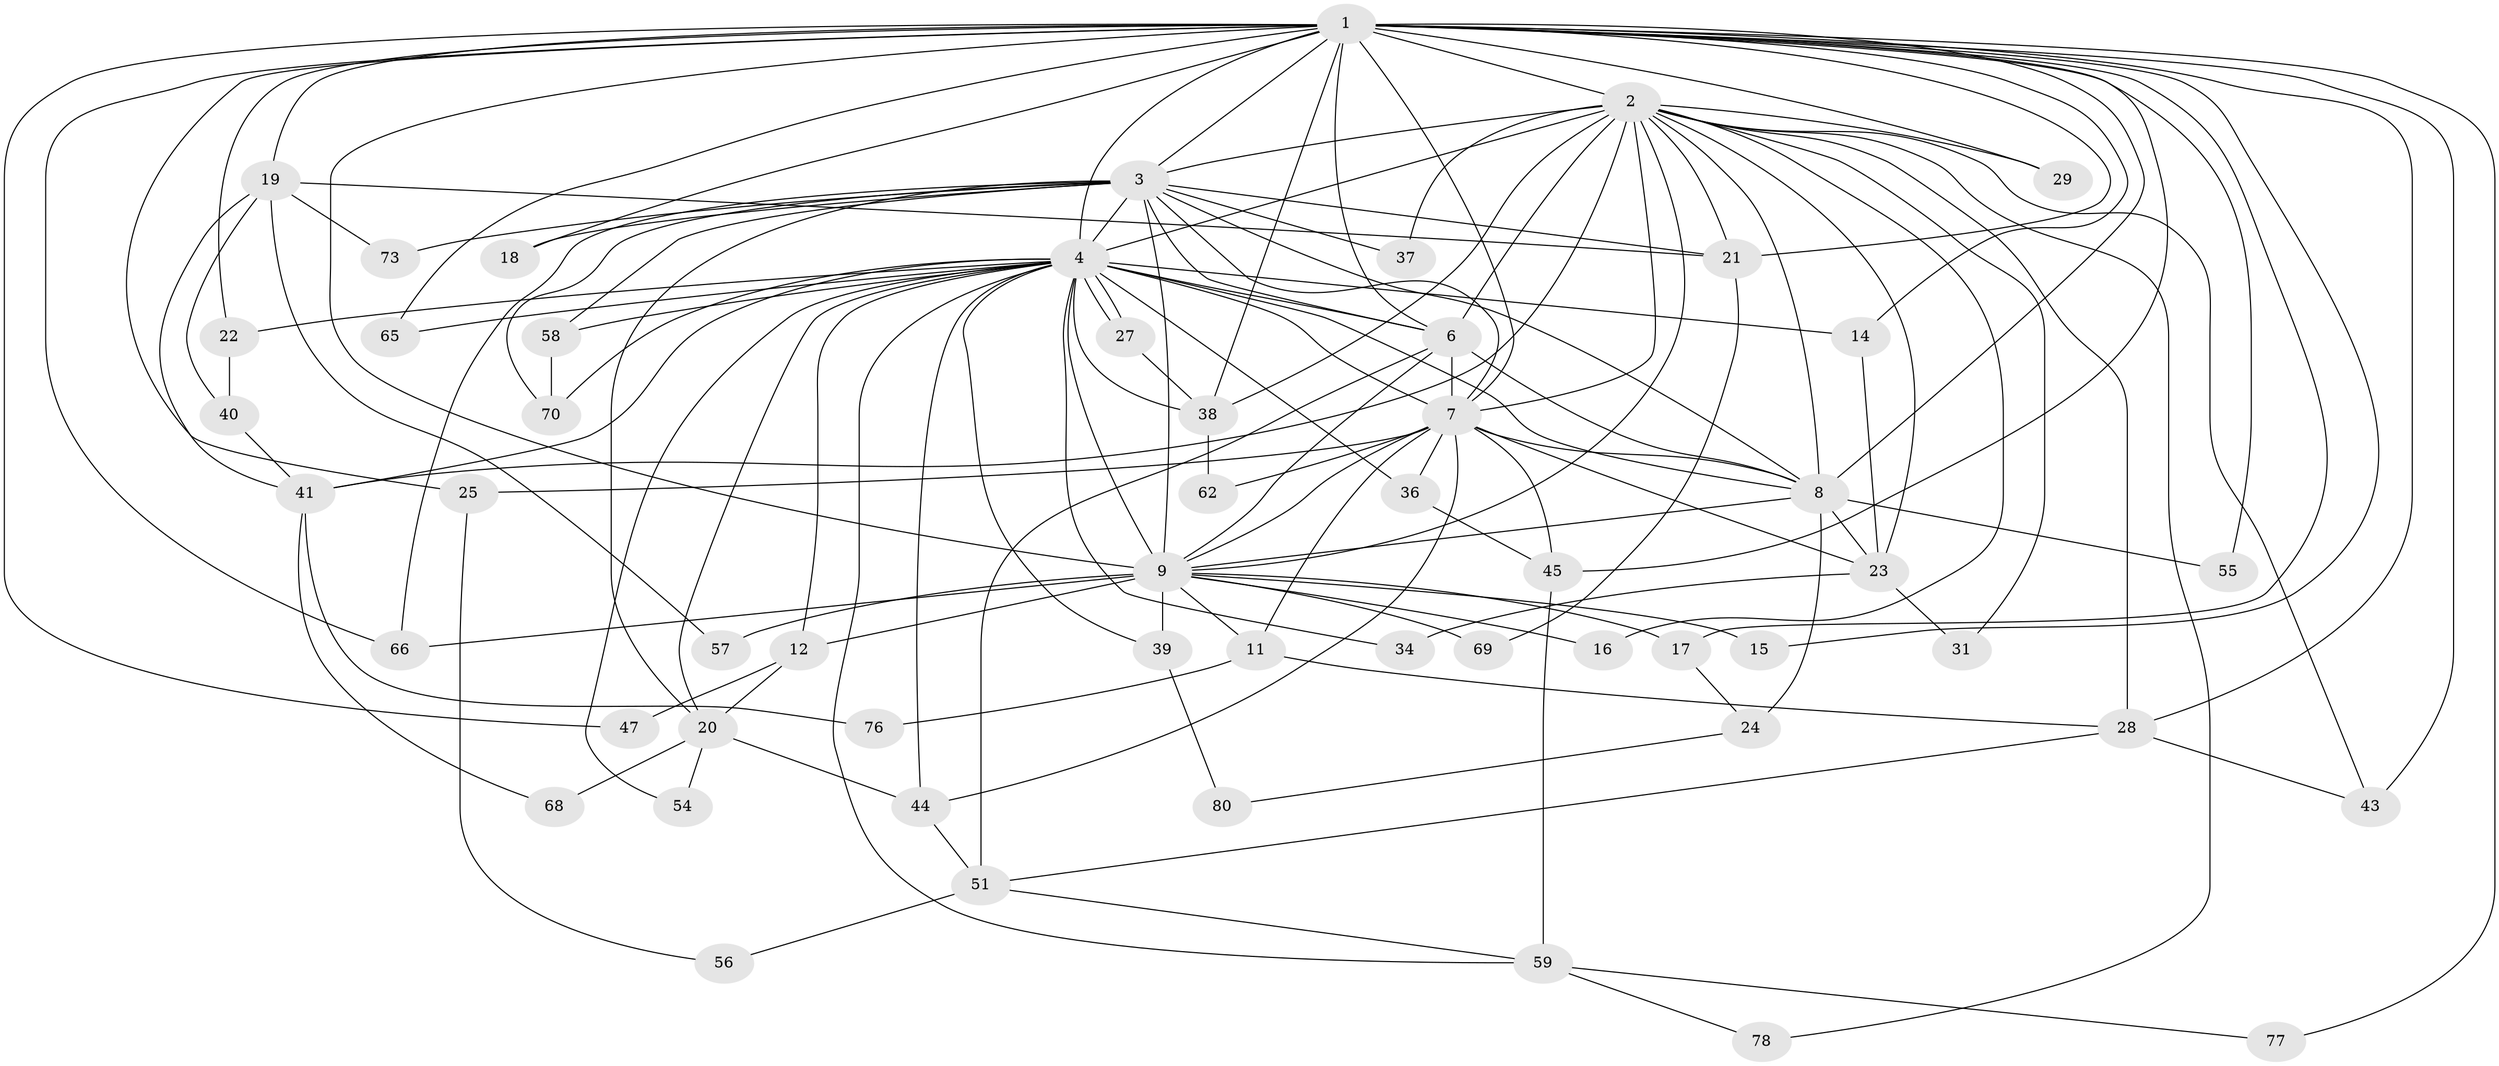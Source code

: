 // Generated by graph-tools (version 1.1) at 2025/51/02/27/25 19:51:49]
// undirected, 55 vertices, 138 edges
graph export_dot {
graph [start="1"]
  node [color=gray90,style=filled];
  1 [super="+10"];
  2 [super="+13"];
  3 [super="+74"];
  4 [super="+5"];
  6;
  7 [super="+60"];
  8 [super="+71"];
  9 [super="+53"];
  11;
  12 [super="+48"];
  14;
  15;
  16;
  17;
  18 [super="+67"];
  19 [super="+35"];
  20 [super="+32"];
  21 [super="+33"];
  22;
  23 [super="+26"];
  24 [super="+52"];
  25;
  27 [super="+63"];
  28 [super="+30"];
  29;
  31;
  34;
  36;
  37;
  38 [super="+42"];
  39;
  40 [super="+75"];
  41 [super="+46"];
  43 [super="+64"];
  44 [super="+50"];
  45 [super="+49"];
  47;
  51 [super="+72"];
  54;
  55;
  56;
  57;
  58;
  59 [super="+61"];
  62;
  65;
  66;
  68;
  69;
  70 [super="+79"];
  73;
  76;
  77;
  78;
  80;
  1 -- 2 [weight=2];
  1 -- 3 [weight=2];
  1 -- 4 [weight=4];
  1 -- 6 [weight=2];
  1 -- 7 [weight=2];
  1 -- 8 [weight=2];
  1 -- 9 [weight=2];
  1 -- 17;
  1 -- 18 [weight=2];
  1 -- 25;
  1 -- 28;
  1 -- 29;
  1 -- 43;
  1 -- 47;
  1 -- 65;
  1 -- 66;
  1 -- 21;
  1 -- 38;
  1 -- 45;
  1 -- 14;
  1 -- 15;
  1 -- 77;
  1 -- 19;
  1 -- 22;
  1 -- 55;
  2 -- 3 [weight=2];
  2 -- 4 [weight=2];
  2 -- 6;
  2 -- 7;
  2 -- 8;
  2 -- 9;
  2 -- 16;
  2 -- 21;
  2 -- 23;
  2 -- 29;
  2 -- 31;
  2 -- 37;
  2 -- 38;
  2 -- 41;
  2 -- 43;
  2 -- 78;
  2 -- 28;
  3 -- 4 [weight=2];
  3 -- 6;
  3 -- 7;
  3 -- 8;
  3 -- 9;
  3 -- 18;
  3 -- 20 [weight=2];
  3 -- 21;
  3 -- 37;
  3 -- 58;
  3 -- 73;
  3 -- 66;
  3 -- 70;
  4 -- 6 [weight=2];
  4 -- 7 [weight=2];
  4 -- 8 [weight=2];
  4 -- 9 [weight=3];
  4 -- 12;
  4 -- 20;
  4 -- 27;
  4 -- 27;
  4 -- 34;
  4 -- 36;
  4 -- 44;
  4 -- 54;
  4 -- 58;
  4 -- 65;
  4 -- 70;
  4 -- 38;
  4 -- 39;
  4 -- 14;
  4 -- 22;
  4 -- 59;
  4 -- 41;
  6 -- 7;
  6 -- 8;
  6 -- 9;
  6 -- 51;
  7 -- 8;
  7 -- 9;
  7 -- 11;
  7 -- 23;
  7 -- 25;
  7 -- 36;
  7 -- 44;
  7 -- 62;
  7 -- 45 [weight=2];
  8 -- 9;
  8 -- 24 [weight=2];
  8 -- 55;
  8 -- 23;
  9 -- 11;
  9 -- 12;
  9 -- 15;
  9 -- 16;
  9 -- 17;
  9 -- 39;
  9 -- 57;
  9 -- 66;
  9 -- 69;
  11 -- 28;
  11 -- 76;
  12 -- 47;
  12 -- 20;
  14 -- 23;
  17 -- 24;
  19 -- 40;
  19 -- 57;
  19 -- 73;
  19 -- 41;
  19 -- 21;
  20 -- 68;
  20 -- 54;
  20 -- 44;
  21 -- 69;
  22 -- 40;
  23 -- 31;
  23 -- 34;
  24 -- 80;
  25 -- 56;
  27 -- 38;
  28 -- 43;
  28 -- 51;
  36 -- 45;
  38 -- 62;
  39 -- 80;
  40 -- 41;
  41 -- 68;
  41 -- 76;
  44 -- 51;
  45 -- 59;
  51 -- 56;
  51 -- 59;
  58 -- 70;
  59 -- 77;
  59 -- 78;
}

